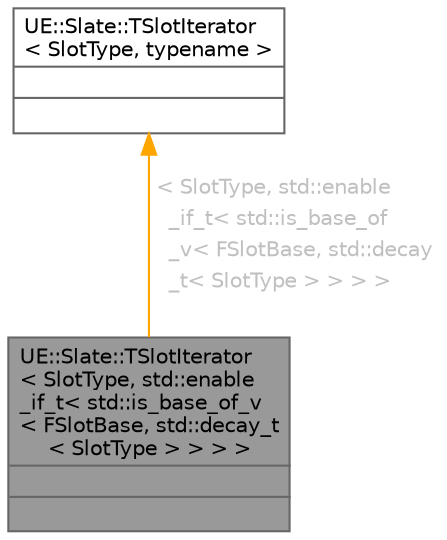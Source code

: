 digraph "UE::Slate::TSlotIterator&lt; SlotType, std::enable_if_t&lt; std::is_base_of_v&lt; FSlotBase, std::decay_t&lt; SlotType &gt; &gt; &gt; &gt;"
{
 // INTERACTIVE_SVG=YES
 // LATEX_PDF_SIZE
  bgcolor="transparent";
  edge [fontname=Helvetica,fontsize=10,labelfontname=Helvetica,labelfontsize=10];
  node [fontname=Helvetica,fontsize=10,shape=box,height=0.2,width=0.4];
  Node1 [id="Node000001",shape=plain,label=<<TABLE CELLBORDER="0" BORDER="1"><TR><TD COLSPAN="2" CELLPADDING="1" CELLSPACING="0">UE::Slate::TSlotIterator<BR ALIGN="LEFT"/>&lt; SlotType, std::enable<BR ALIGN="LEFT"/>_if_t&lt; std::is_base_of_v<BR ALIGN="LEFT"/>&lt; FSlotBase, std::decay_t<BR ALIGN="LEFT"/>&lt; SlotType &gt; &gt; &gt; &gt;</TD></TR>
<HR/>
<TR><TD COLSPAN="2" CELLPADDING="1" CELLSPACING="0">&nbsp;</TD></TR>
<HR/>
<TR><TD COLSPAN="2" CELLPADDING="1" CELLSPACING="0">&nbsp;</TD></TR>
</TABLE>>
,height=0.2,width=0.4,color="gray40", fillcolor="grey60", style="filled", fontcolor="black",tooltip=" "];
  Node2 -> Node1 [id="edge1_Node000001_Node000002",dir="back",color="orange",style="solid",tooltip=" ",label=<<TABLE CELLBORDER="0" BORDER="0"><TR><TD VALIGN="top" ALIGN="LEFT" CELLPADDING="1" CELLSPACING="0">&lt; SlotType, std::enable</TD></TR>
<TR><TD VALIGN="top" ALIGN="LEFT" CELLPADDING="1" CELLSPACING="0">&nbsp;&nbsp;_if_t&lt; std::is_base_of</TD></TR>
<TR><TD VALIGN="top" ALIGN="LEFT" CELLPADDING="1" CELLSPACING="0">&nbsp;&nbsp;_v&lt; FSlotBase, std::decay</TD></TR>
<TR><TD VALIGN="top" ALIGN="LEFT" CELLPADDING="1" CELLSPACING="0">&nbsp;&nbsp;_t&lt; SlotType &gt; &gt; &gt; &gt;</TD></TR>
</TABLE>> ,fontcolor="grey" ];
  Node2 [id="Node000002",shape=plain,label=<<TABLE CELLBORDER="0" BORDER="1"><TR><TD COLSPAN="2" CELLPADDING="1" CELLSPACING="0">UE::Slate::TSlotIterator<BR ALIGN="LEFT"/>&lt; SlotType, typename &gt;</TD></TR>
<HR/>
<TR><TD COLSPAN="2" CELLPADDING="1" CELLSPACING="0">&nbsp;</TD></TR>
<HR/>
<TR><TD COLSPAN="2" CELLPADDING="1" CELLSPACING="0">&nbsp;</TD></TR>
</TABLE>>
,height=0.2,width=0.4,color="gray40", fillcolor="white", style="filled",URL="$d7/d27/structUE_1_1Slate_1_1TSlotIterator.html",tooltip=" "];
}
